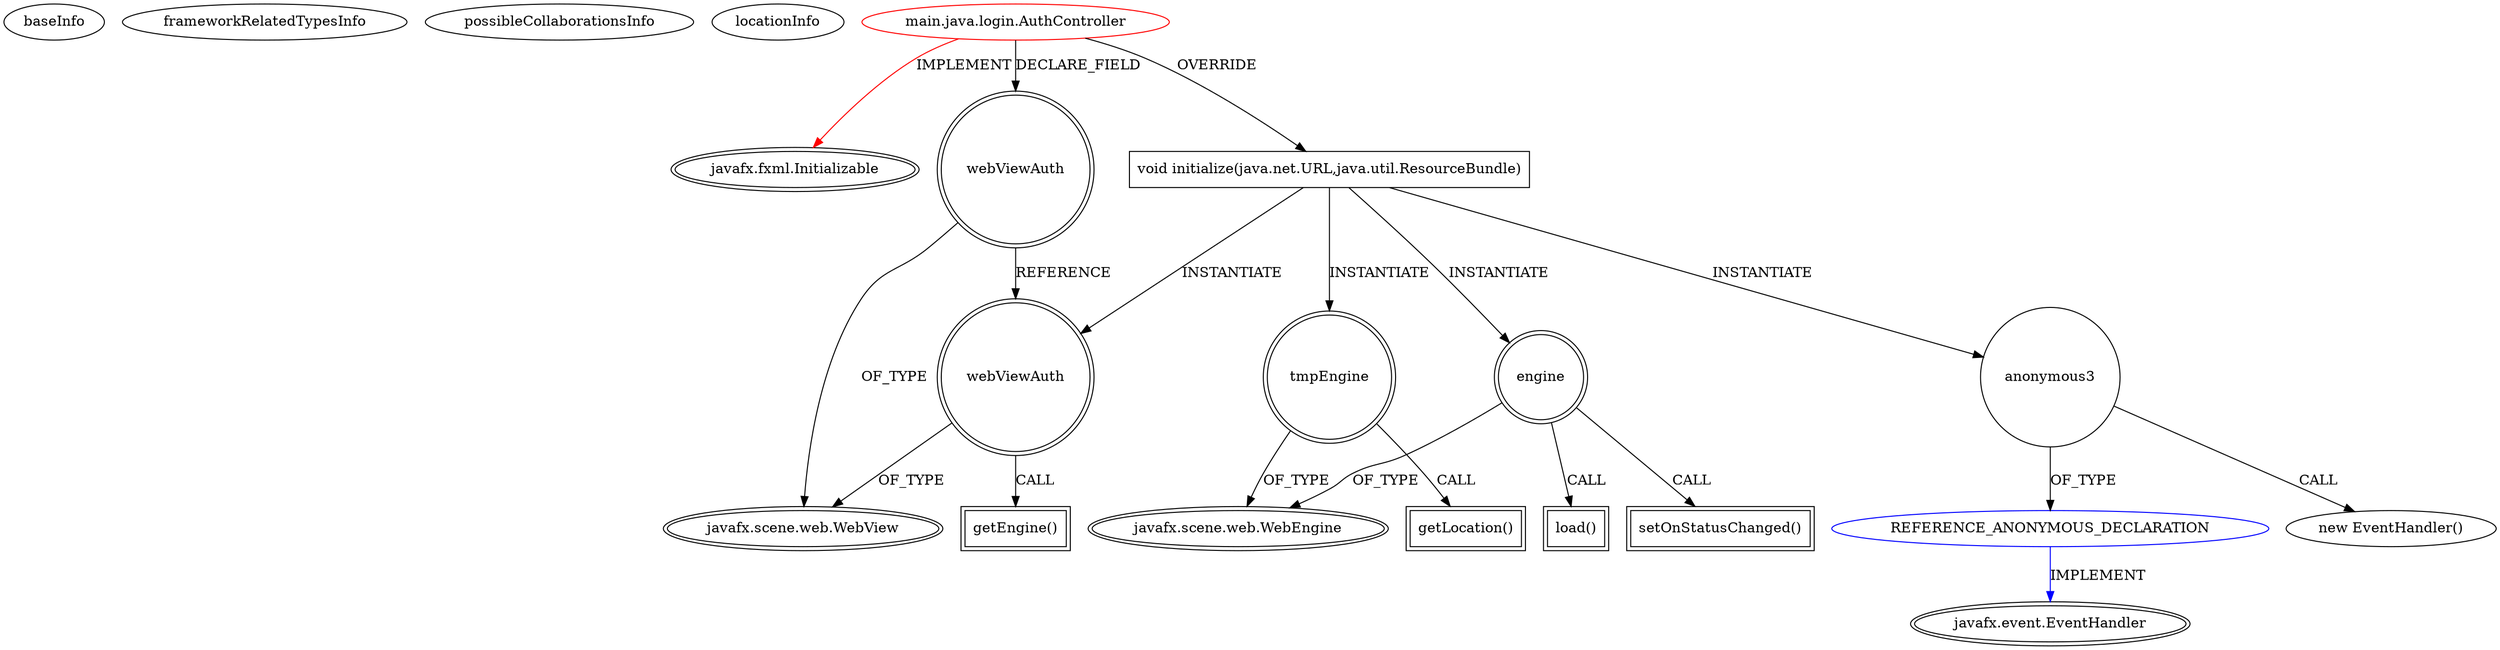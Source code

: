digraph {
baseInfo[graphId=1596,category="extension_graph",isAnonymous=false,possibleRelation=true]
frameworkRelatedTypesInfo[0="javafx.fxml.Initializable"]
possibleCollaborationsInfo[0="1596~OVERRIDING_METHOD_DECLARATION-INSTANTIATION-~javafx.fxml.Initializable ~javafx.event.EventHandler ~false~true"]
locationInfo[projectName="Vladislav719-JavaSocSDK",filePath="/Vladislav719-JavaSocSDK/JavaSocSDK-master/src/main/java/login/AuthController.java",contextSignature="AuthController",graphId="1596"]
0[label="main.java.login.AuthController",vertexType="ROOT_CLIENT_CLASS_DECLARATION",isFrameworkType=false,color=red]
1[label="javafx.fxml.Initializable",vertexType="FRAMEWORK_INTERFACE_TYPE",isFrameworkType=true,peripheries=2]
2[label="webViewAuth",vertexType="FIELD_DECLARATION",isFrameworkType=true,peripheries=2,shape=circle]
3[label="javafx.scene.web.WebView",vertexType="FRAMEWORK_CLASS_TYPE",isFrameworkType=true,peripheries=2]
4[label="void initialize(java.net.URL,java.util.ResourceBundle)",vertexType="OVERRIDING_METHOD_DECLARATION",isFrameworkType=false,shape=box]
5[label="webViewAuth",vertexType="VARIABLE_EXPRESION",isFrameworkType=true,peripheries=2,shape=circle]
6[label="getEngine()",vertexType="INSIDE_CALL",isFrameworkType=true,peripheries=2,shape=box]
8[label="engine",vertexType="VARIABLE_EXPRESION",isFrameworkType=true,peripheries=2,shape=circle]
10[label="javafx.scene.web.WebEngine",vertexType="FRAMEWORK_CLASS_TYPE",isFrameworkType=true,peripheries=2]
9[label="load()",vertexType="INSIDE_CALL",isFrameworkType=true,peripheries=2,shape=box]
12[label="setOnStatusChanged()",vertexType="INSIDE_CALL",isFrameworkType=true,peripheries=2,shape=box]
14[label="anonymous3",vertexType="VARIABLE_EXPRESION",isFrameworkType=false,shape=circle]
15[label="REFERENCE_ANONYMOUS_DECLARATION",vertexType="REFERENCE_ANONYMOUS_DECLARATION",isFrameworkType=false,color=blue]
16[label="javafx.event.EventHandler",vertexType="FRAMEWORK_INTERFACE_TYPE",isFrameworkType=true,peripheries=2]
13[label="new EventHandler()",vertexType="CONSTRUCTOR_CALL",isFrameworkType=false]
17[label="tmpEngine",vertexType="VARIABLE_EXPRESION",isFrameworkType=true,peripheries=2,shape=circle]
18[label="getLocation()",vertexType="INSIDE_CALL",isFrameworkType=true,peripheries=2,shape=box]
0->1[label="IMPLEMENT",color=red]
0->2[label="DECLARE_FIELD"]
2->3[label="OF_TYPE"]
0->4[label="OVERRIDE"]
4->5[label="INSTANTIATE"]
2->5[label="REFERENCE"]
5->3[label="OF_TYPE"]
5->6[label="CALL"]
4->8[label="INSTANTIATE"]
8->10[label="OF_TYPE"]
8->9[label="CALL"]
8->12[label="CALL"]
4->14[label="INSTANTIATE"]
15->16[label="IMPLEMENT",color=blue]
14->15[label="OF_TYPE"]
14->13[label="CALL"]
4->17[label="INSTANTIATE"]
17->10[label="OF_TYPE"]
17->18[label="CALL"]
}
